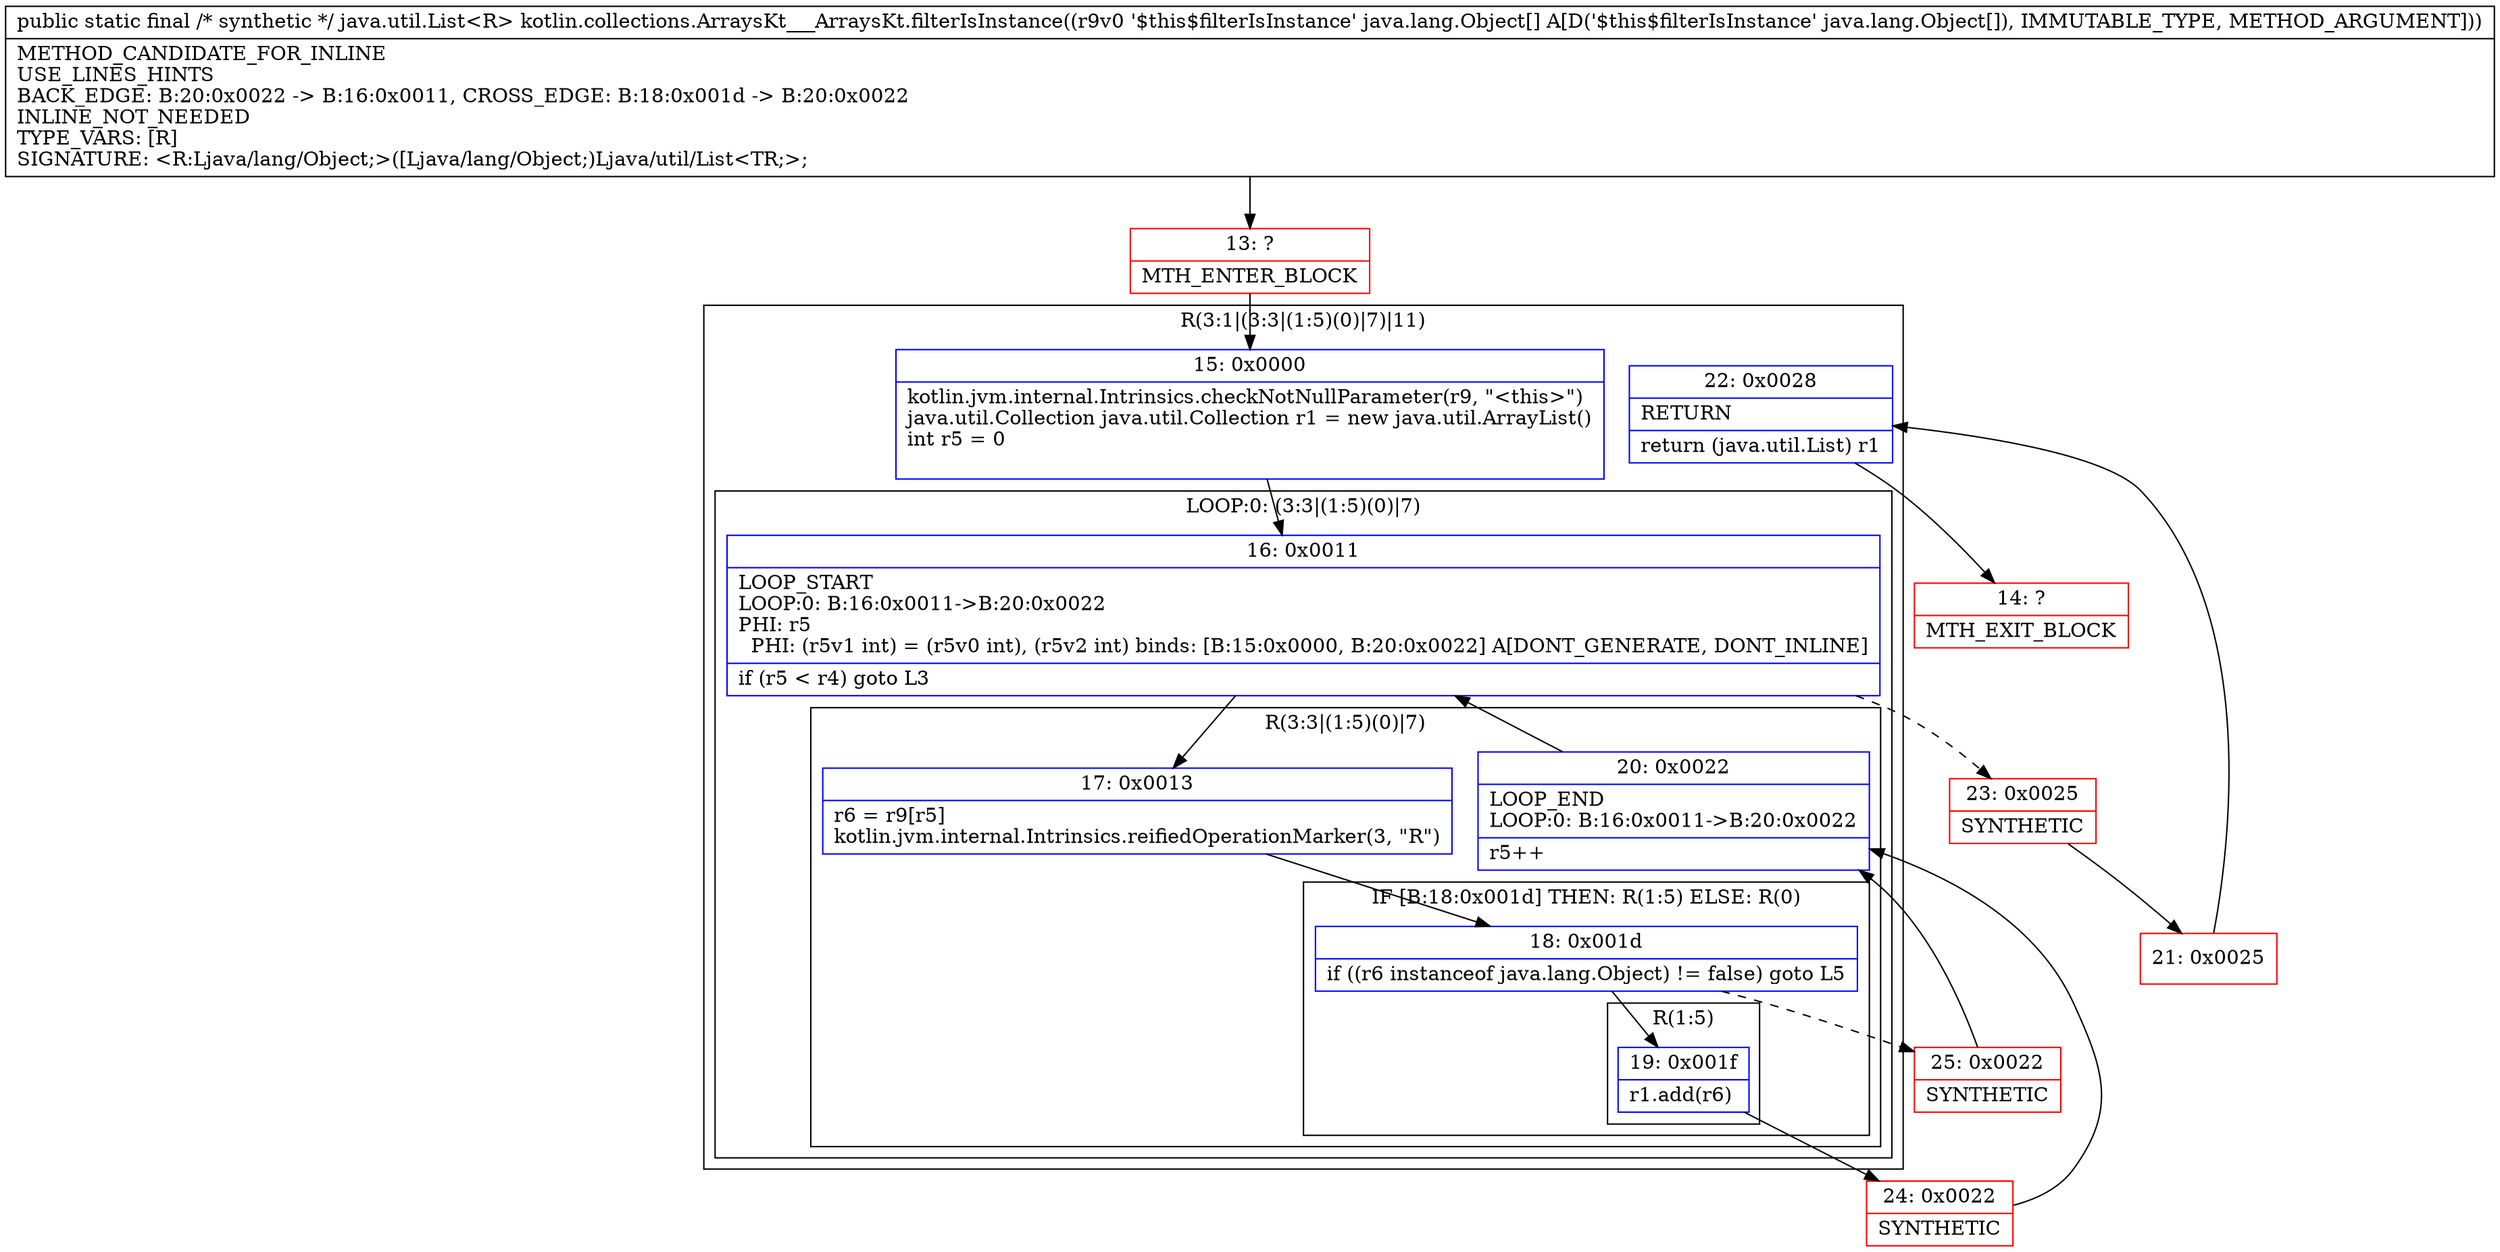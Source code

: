 digraph "CFG forkotlin.collections.ArraysKt___ArraysKt.filterIsInstance([Ljava\/lang\/Object;)Ljava\/util\/List;" {
subgraph cluster_Region_532918933 {
label = "R(3:1|(3:3|(1:5)(0)|7)|11)";
node [shape=record,color=blue];
Node_15 [shape=record,label="{15\:\ 0x0000|kotlin.jvm.internal.Intrinsics.checkNotNullParameter(r9, \"\<this\>\")\ljava.util.Collection java.util.Collection r1 = new java.util.ArrayList()\lint r5 = 0\l\l}"];
subgraph cluster_LoopRegion_719798341 {
label = "LOOP:0: (3:3|(1:5)(0)|7)";
node [shape=record,color=blue];
Node_16 [shape=record,label="{16\:\ 0x0011|LOOP_START\lLOOP:0: B:16:0x0011\-\>B:20:0x0022\lPHI: r5 \l  PHI: (r5v1 int) = (r5v0 int), (r5v2 int) binds: [B:15:0x0000, B:20:0x0022] A[DONT_GENERATE, DONT_INLINE]\l|if (r5 \< r4) goto L3\l}"];
subgraph cluster_Region_788392876 {
label = "R(3:3|(1:5)(0)|7)";
node [shape=record,color=blue];
Node_17 [shape=record,label="{17\:\ 0x0013|r6 = r9[r5]\lkotlin.jvm.internal.Intrinsics.reifiedOperationMarker(3, \"R\")\l}"];
subgraph cluster_IfRegion_716669707 {
label = "IF [B:18:0x001d] THEN: R(1:5) ELSE: R(0)";
node [shape=record,color=blue];
Node_18 [shape=record,label="{18\:\ 0x001d|if ((r6 instanceof java.lang.Object) != false) goto L5\l}"];
subgraph cluster_Region_1305894917 {
label = "R(1:5)";
node [shape=record,color=blue];
Node_19 [shape=record,label="{19\:\ 0x001f|r1.add(r6)\l}"];
}
subgraph cluster_Region_1490383332 {
label = "R(0)";
node [shape=record,color=blue];
}
}
Node_20 [shape=record,label="{20\:\ 0x0022|LOOP_END\lLOOP:0: B:16:0x0011\-\>B:20:0x0022\l|r5++\l}"];
}
}
Node_22 [shape=record,label="{22\:\ 0x0028|RETURN\l|return (java.util.List) r1\l}"];
}
Node_13 [shape=record,color=red,label="{13\:\ ?|MTH_ENTER_BLOCK\l}"];
Node_24 [shape=record,color=red,label="{24\:\ 0x0022|SYNTHETIC\l}"];
Node_25 [shape=record,color=red,label="{25\:\ 0x0022|SYNTHETIC\l}"];
Node_23 [shape=record,color=red,label="{23\:\ 0x0025|SYNTHETIC\l}"];
Node_21 [shape=record,color=red,label="{21\:\ 0x0025}"];
Node_14 [shape=record,color=red,label="{14\:\ ?|MTH_EXIT_BLOCK\l}"];
MethodNode[shape=record,label="{public static final \/* synthetic *\/ java.util.List\<R\> kotlin.collections.ArraysKt___ArraysKt.filterIsInstance((r9v0 '$this$filterIsInstance' java.lang.Object[] A[D('$this$filterIsInstance' java.lang.Object[]), IMMUTABLE_TYPE, METHOD_ARGUMENT]))  | METHOD_CANDIDATE_FOR_INLINE\lUSE_LINES_HINTS\lBACK_EDGE: B:20:0x0022 \-\> B:16:0x0011, CROSS_EDGE: B:18:0x001d \-\> B:20:0x0022\lINLINE_NOT_NEEDED\lTYPE_VARS: [R]\lSIGNATURE: \<R:Ljava\/lang\/Object;\>([Ljava\/lang\/Object;)Ljava\/util\/List\<TR;\>;\l}"];
MethodNode -> Node_13;Node_15 -> Node_16;
Node_16 -> Node_17;
Node_16 -> Node_23[style=dashed];
Node_17 -> Node_18;
Node_18 -> Node_19;
Node_18 -> Node_25[style=dashed];
Node_19 -> Node_24;
Node_20 -> Node_16;
Node_22 -> Node_14;
Node_13 -> Node_15;
Node_24 -> Node_20;
Node_25 -> Node_20;
Node_23 -> Node_21;
Node_21 -> Node_22;
}

